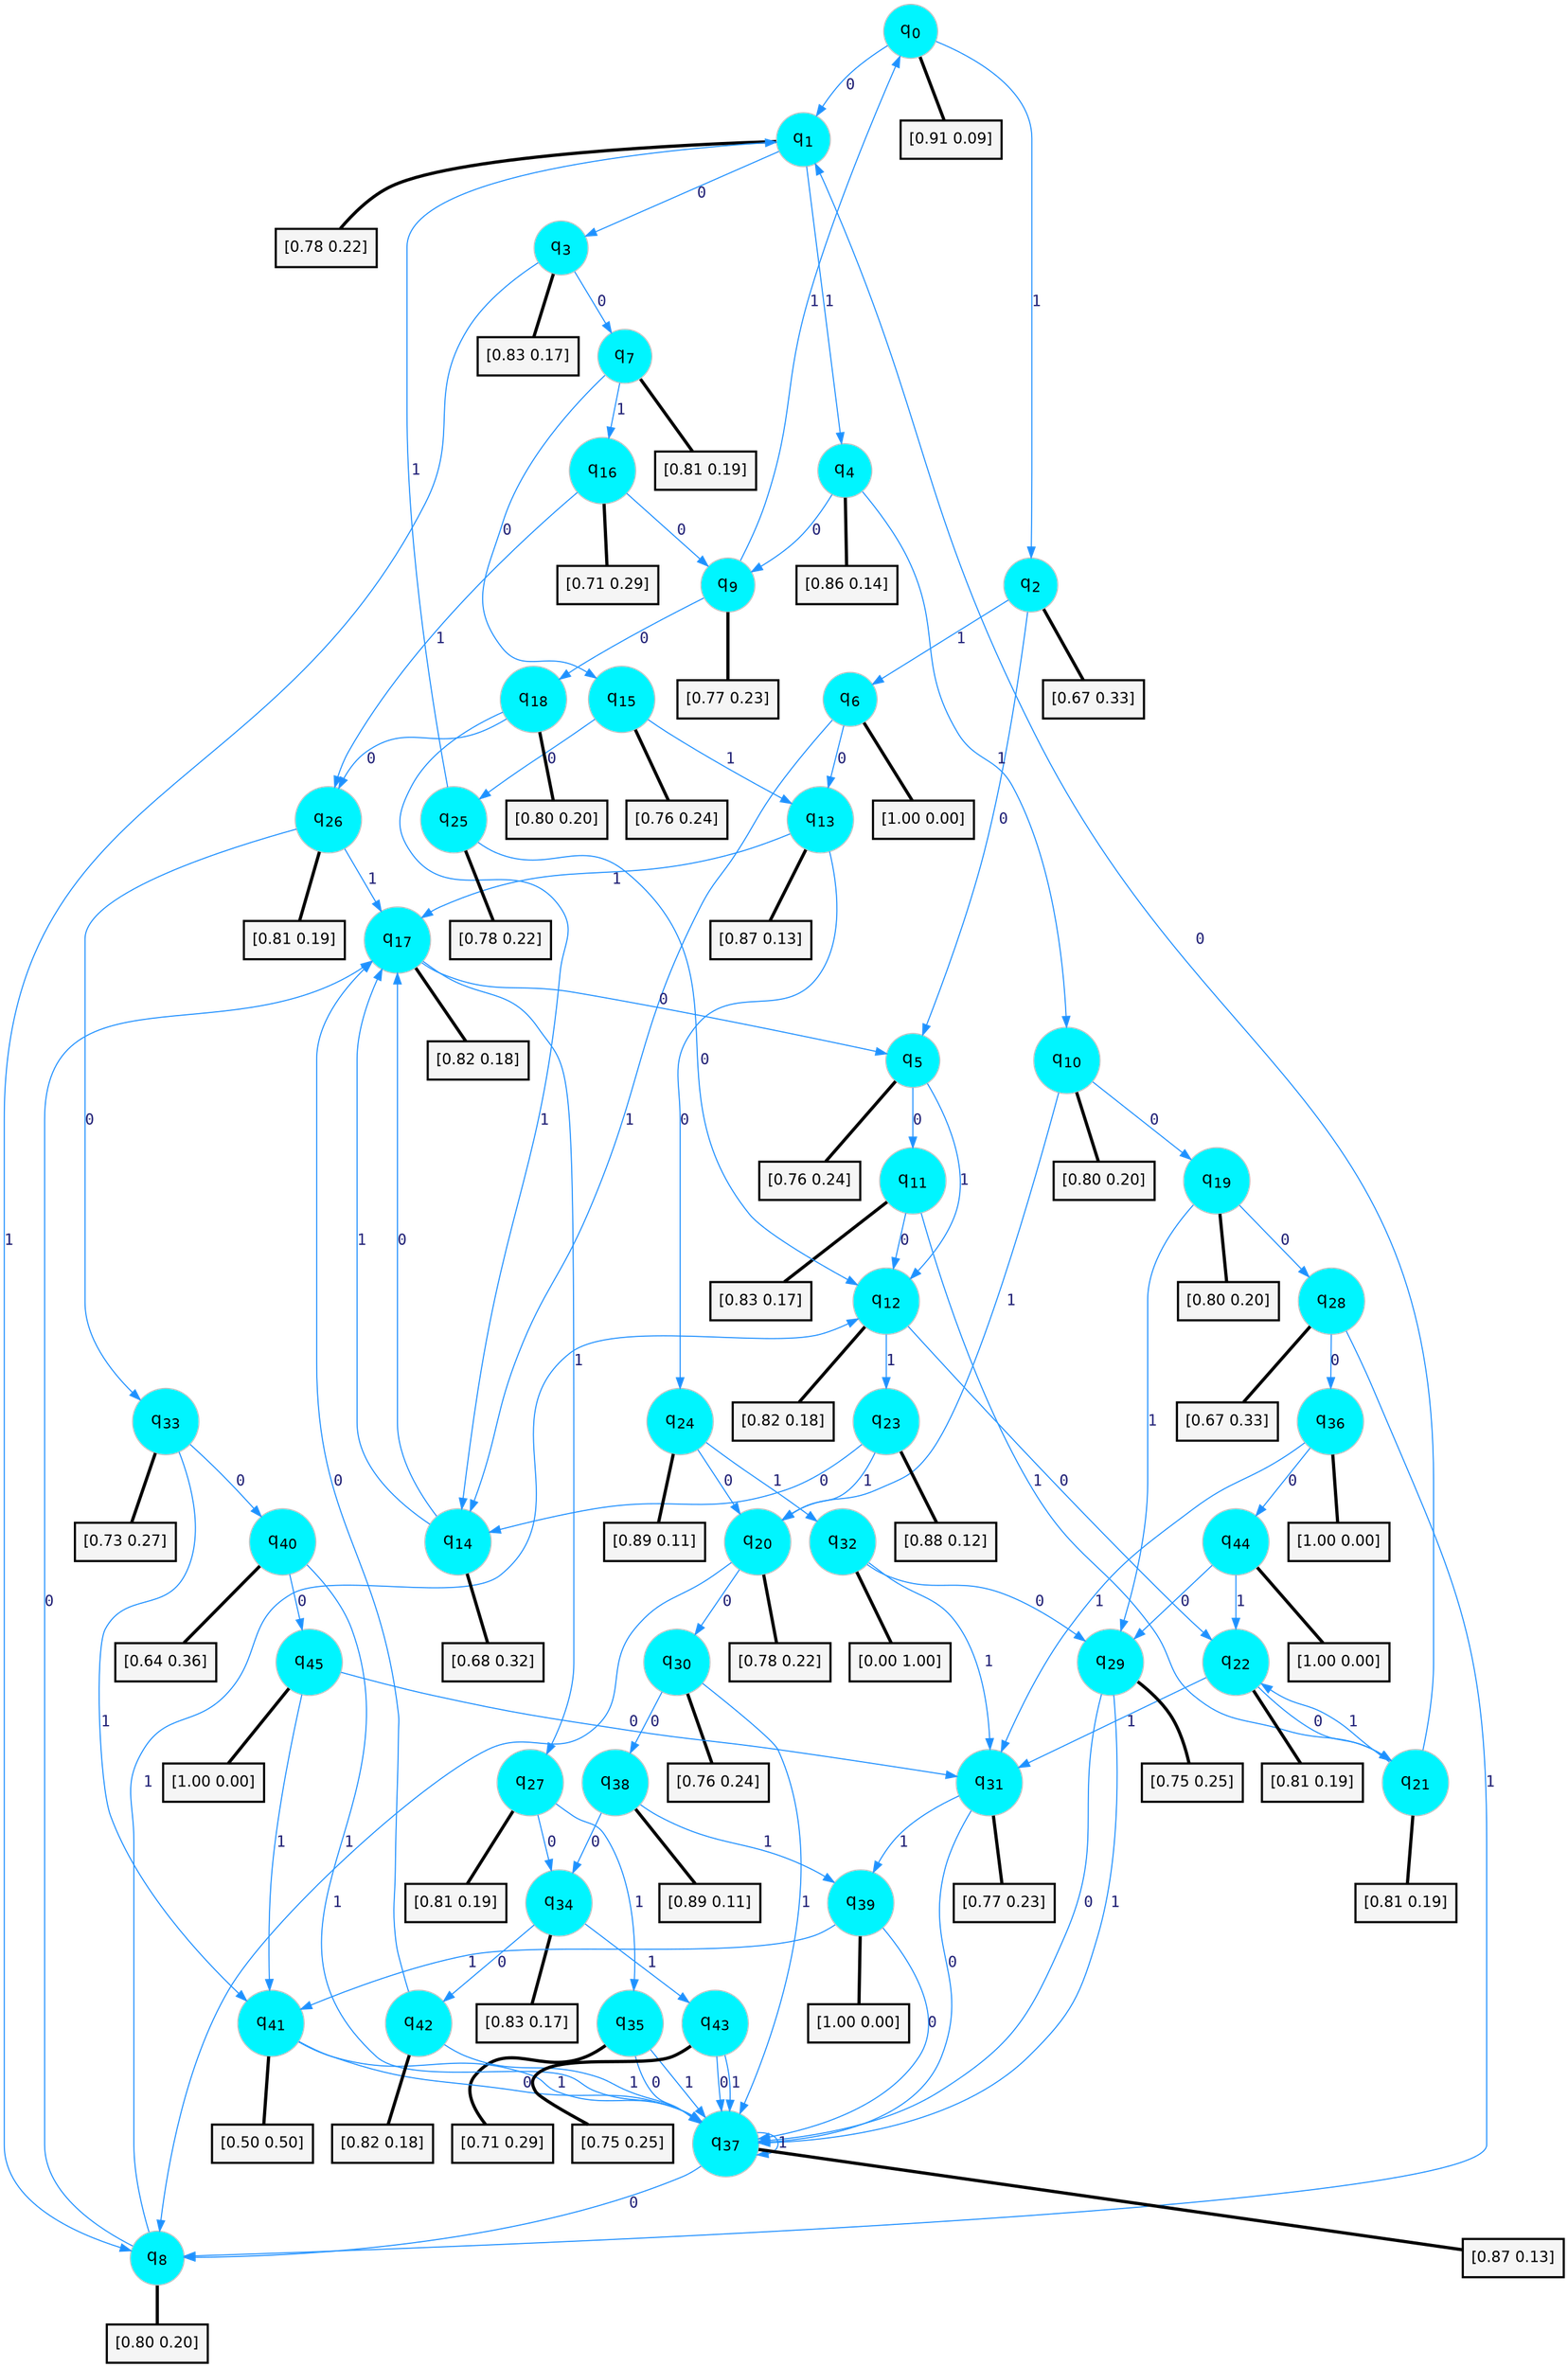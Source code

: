 digraph G {
graph [
bgcolor=transparent, dpi=300, rankdir=TD, size="40,25"];
node [
color=gray, fillcolor=turquoise1, fontcolor=black, fontname=Helvetica, fontsize=16, fontweight=bold, shape=circle, style=filled];
edge [
arrowsize=1, color=dodgerblue1, fontcolor=midnightblue, fontname=courier, fontweight=bold, penwidth=1, style=solid, weight=20];
0[label=<q<SUB>0</SUB>>];
1[label=<q<SUB>1</SUB>>];
2[label=<q<SUB>2</SUB>>];
3[label=<q<SUB>3</SUB>>];
4[label=<q<SUB>4</SUB>>];
5[label=<q<SUB>5</SUB>>];
6[label=<q<SUB>6</SUB>>];
7[label=<q<SUB>7</SUB>>];
8[label=<q<SUB>8</SUB>>];
9[label=<q<SUB>9</SUB>>];
10[label=<q<SUB>10</SUB>>];
11[label=<q<SUB>11</SUB>>];
12[label=<q<SUB>12</SUB>>];
13[label=<q<SUB>13</SUB>>];
14[label=<q<SUB>14</SUB>>];
15[label=<q<SUB>15</SUB>>];
16[label=<q<SUB>16</SUB>>];
17[label=<q<SUB>17</SUB>>];
18[label=<q<SUB>18</SUB>>];
19[label=<q<SUB>19</SUB>>];
20[label=<q<SUB>20</SUB>>];
21[label=<q<SUB>21</SUB>>];
22[label=<q<SUB>22</SUB>>];
23[label=<q<SUB>23</SUB>>];
24[label=<q<SUB>24</SUB>>];
25[label=<q<SUB>25</SUB>>];
26[label=<q<SUB>26</SUB>>];
27[label=<q<SUB>27</SUB>>];
28[label=<q<SUB>28</SUB>>];
29[label=<q<SUB>29</SUB>>];
30[label=<q<SUB>30</SUB>>];
31[label=<q<SUB>31</SUB>>];
32[label=<q<SUB>32</SUB>>];
33[label=<q<SUB>33</SUB>>];
34[label=<q<SUB>34</SUB>>];
35[label=<q<SUB>35</SUB>>];
36[label=<q<SUB>36</SUB>>];
37[label=<q<SUB>37</SUB>>];
38[label=<q<SUB>38</SUB>>];
39[label=<q<SUB>39</SUB>>];
40[label=<q<SUB>40</SUB>>];
41[label=<q<SUB>41</SUB>>];
42[label=<q<SUB>42</SUB>>];
43[label=<q<SUB>43</SUB>>];
44[label=<q<SUB>44</SUB>>];
45[label=<q<SUB>45</SUB>>];
46[label="[0.91 0.09]", shape=box,fontcolor=black, fontname=Helvetica, fontsize=14, penwidth=2, fillcolor=whitesmoke,color=black];
47[label="[0.78 0.22]", shape=box,fontcolor=black, fontname=Helvetica, fontsize=14, penwidth=2, fillcolor=whitesmoke,color=black];
48[label="[0.67 0.33]", shape=box,fontcolor=black, fontname=Helvetica, fontsize=14, penwidth=2, fillcolor=whitesmoke,color=black];
49[label="[0.83 0.17]", shape=box,fontcolor=black, fontname=Helvetica, fontsize=14, penwidth=2, fillcolor=whitesmoke,color=black];
50[label="[0.86 0.14]", shape=box,fontcolor=black, fontname=Helvetica, fontsize=14, penwidth=2, fillcolor=whitesmoke,color=black];
51[label="[0.76 0.24]", shape=box,fontcolor=black, fontname=Helvetica, fontsize=14, penwidth=2, fillcolor=whitesmoke,color=black];
52[label="[1.00 0.00]", shape=box,fontcolor=black, fontname=Helvetica, fontsize=14, penwidth=2, fillcolor=whitesmoke,color=black];
53[label="[0.81 0.19]", shape=box,fontcolor=black, fontname=Helvetica, fontsize=14, penwidth=2, fillcolor=whitesmoke,color=black];
54[label="[0.80 0.20]", shape=box,fontcolor=black, fontname=Helvetica, fontsize=14, penwidth=2, fillcolor=whitesmoke,color=black];
55[label="[0.77 0.23]", shape=box,fontcolor=black, fontname=Helvetica, fontsize=14, penwidth=2, fillcolor=whitesmoke,color=black];
56[label="[0.80 0.20]", shape=box,fontcolor=black, fontname=Helvetica, fontsize=14, penwidth=2, fillcolor=whitesmoke,color=black];
57[label="[0.83 0.17]", shape=box,fontcolor=black, fontname=Helvetica, fontsize=14, penwidth=2, fillcolor=whitesmoke,color=black];
58[label="[0.82 0.18]", shape=box,fontcolor=black, fontname=Helvetica, fontsize=14, penwidth=2, fillcolor=whitesmoke,color=black];
59[label="[0.87 0.13]", shape=box,fontcolor=black, fontname=Helvetica, fontsize=14, penwidth=2, fillcolor=whitesmoke,color=black];
60[label="[0.68 0.32]", shape=box,fontcolor=black, fontname=Helvetica, fontsize=14, penwidth=2, fillcolor=whitesmoke,color=black];
61[label="[0.76 0.24]", shape=box,fontcolor=black, fontname=Helvetica, fontsize=14, penwidth=2, fillcolor=whitesmoke,color=black];
62[label="[0.71 0.29]", shape=box,fontcolor=black, fontname=Helvetica, fontsize=14, penwidth=2, fillcolor=whitesmoke,color=black];
63[label="[0.82 0.18]", shape=box,fontcolor=black, fontname=Helvetica, fontsize=14, penwidth=2, fillcolor=whitesmoke,color=black];
64[label="[0.80 0.20]", shape=box,fontcolor=black, fontname=Helvetica, fontsize=14, penwidth=2, fillcolor=whitesmoke,color=black];
65[label="[0.80 0.20]", shape=box,fontcolor=black, fontname=Helvetica, fontsize=14, penwidth=2, fillcolor=whitesmoke,color=black];
66[label="[0.78 0.22]", shape=box,fontcolor=black, fontname=Helvetica, fontsize=14, penwidth=2, fillcolor=whitesmoke,color=black];
67[label="[0.81 0.19]", shape=box,fontcolor=black, fontname=Helvetica, fontsize=14, penwidth=2, fillcolor=whitesmoke,color=black];
68[label="[0.81 0.19]", shape=box,fontcolor=black, fontname=Helvetica, fontsize=14, penwidth=2, fillcolor=whitesmoke,color=black];
69[label="[0.88 0.12]", shape=box,fontcolor=black, fontname=Helvetica, fontsize=14, penwidth=2, fillcolor=whitesmoke,color=black];
70[label="[0.89 0.11]", shape=box,fontcolor=black, fontname=Helvetica, fontsize=14, penwidth=2, fillcolor=whitesmoke,color=black];
71[label="[0.78 0.22]", shape=box,fontcolor=black, fontname=Helvetica, fontsize=14, penwidth=2, fillcolor=whitesmoke,color=black];
72[label="[0.81 0.19]", shape=box,fontcolor=black, fontname=Helvetica, fontsize=14, penwidth=2, fillcolor=whitesmoke,color=black];
73[label="[0.81 0.19]", shape=box,fontcolor=black, fontname=Helvetica, fontsize=14, penwidth=2, fillcolor=whitesmoke,color=black];
74[label="[0.67 0.33]", shape=box,fontcolor=black, fontname=Helvetica, fontsize=14, penwidth=2, fillcolor=whitesmoke,color=black];
75[label="[0.75 0.25]", shape=box,fontcolor=black, fontname=Helvetica, fontsize=14, penwidth=2, fillcolor=whitesmoke,color=black];
76[label="[0.76 0.24]", shape=box,fontcolor=black, fontname=Helvetica, fontsize=14, penwidth=2, fillcolor=whitesmoke,color=black];
77[label="[0.77 0.23]", shape=box,fontcolor=black, fontname=Helvetica, fontsize=14, penwidth=2, fillcolor=whitesmoke,color=black];
78[label="[0.00 1.00]", shape=box,fontcolor=black, fontname=Helvetica, fontsize=14, penwidth=2, fillcolor=whitesmoke,color=black];
79[label="[0.73 0.27]", shape=box,fontcolor=black, fontname=Helvetica, fontsize=14, penwidth=2, fillcolor=whitesmoke,color=black];
80[label="[0.83 0.17]", shape=box,fontcolor=black, fontname=Helvetica, fontsize=14, penwidth=2, fillcolor=whitesmoke,color=black];
81[label="[0.71 0.29]", shape=box,fontcolor=black, fontname=Helvetica, fontsize=14, penwidth=2, fillcolor=whitesmoke,color=black];
82[label="[1.00 0.00]", shape=box,fontcolor=black, fontname=Helvetica, fontsize=14, penwidth=2, fillcolor=whitesmoke,color=black];
83[label="[0.87 0.13]", shape=box,fontcolor=black, fontname=Helvetica, fontsize=14, penwidth=2, fillcolor=whitesmoke,color=black];
84[label="[0.89 0.11]", shape=box,fontcolor=black, fontname=Helvetica, fontsize=14, penwidth=2, fillcolor=whitesmoke,color=black];
85[label="[1.00 0.00]", shape=box,fontcolor=black, fontname=Helvetica, fontsize=14, penwidth=2, fillcolor=whitesmoke,color=black];
86[label="[0.64 0.36]", shape=box,fontcolor=black, fontname=Helvetica, fontsize=14, penwidth=2, fillcolor=whitesmoke,color=black];
87[label="[0.50 0.50]", shape=box,fontcolor=black, fontname=Helvetica, fontsize=14, penwidth=2, fillcolor=whitesmoke,color=black];
88[label="[0.82 0.18]", shape=box,fontcolor=black, fontname=Helvetica, fontsize=14, penwidth=2, fillcolor=whitesmoke,color=black];
89[label="[0.75 0.25]", shape=box,fontcolor=black, fontname=Helvetica, fontsize=14, penwidth=2, fillcolor=whitesmoke,color=black];
90[label="[1.00 0.00]", shape=box,fontcolor=black, fontname=Helvetica, fontsize=14, penwidth=2, fillcolor=whitesmoke,color=black];
91[label="[1.00 0.00]", shape=box,fontcolor=black, fontname=Helvetica, fontsize=14, penwidth=2, fillcolor=whitesmoke,color=black];
0->1 [label=0];
0->2 [label=1];
0->46 [arrowhead=none, penwidth=3,color=black];
1->3 [label=0];
1->4 [label=1];
1->47 [arrowhead=none, penwidth=3,color=black];
2->5 [label=0];
2->6 [label=1];
2->48 [arrowhead=none, penwidth=3,color=black];
3->7 [label=0];
3->8 [label=1];
3->49 [arrowhead=none, penwidth=3,color=black];
4->9 [label=0];
4->10 [label=1];
4->50 [arrowhead=none, penwidth=3,color=black];
5->11 [label=0];
5->12 [label=1];
5->51 [arrowhead=none, penwidth=3,color=black];
6->13 [label=0];
6->14 [label=1];
6->52 [arrowhead=none, penwidth=3,color=black];
7->15 [label=0];
7->16 [label=1];
7->53 [arrowhead=none, penwidth=3,color=black];
8->17 [label=0];
8->12 [label=1];
8->54 [arrowhead=none, penwidth=3,color=black];
9->18 [label=0];
9->0 [label=1];
9->55 [arrowhead=none, penwidth=3,color=black];
10->19 [label=0];
10->20 [label=1];
10->56 [arrowhead=none, penwidth=3,color=black];
11->12 [label=0];
11->21 [label=1];
11->57 [arrowhead=none, penwidth=3,color=black];
12->22 [label=0];
12->23 [label=1];
12->58 [arrowhead=none, penwidth=3,color=black];
13->24 [label=0];
13->17 [label=1];
13->59 [arrowhead=none, penwidth=3,color=black];
14->17 [label=0];
14->17 [label=1];
14->60 [arrowhead=none, penwidth=3,color=black];
15->25 [label=0];
15->13 [label=1];
15->61 [arrowhead=none, penwidth=3,color=black];
16->9 [label=0];
16->26 [label=1];
16->62 [arrowhead=none, penwidth=3,color=black];
17->5 [label=0];
17->27 [label=1];
17->63 [arrowhead=none, penwidth=3,color=black];
18->26 [label=0];
18->14 [label=1];
18->64 [arrowhead=none, penwidth=3,color=black];
19->28 [label=0];
19->29 [label=1];
19->65 [arrowhead=none, penwidth=3,color=black];
20->30 [label=0];
20->8 [label=1];
20->66 [arrowhead=none, penwidth=3,color=black];
21->1 [label=0];
21->22 [label=1];
21->67 [arrowhead=none, penwidth=3,color=black];
22->21 [label=0];
22->31 [label=1];
22->68 [arrowhead=none, penwidth=3,color=black];
23->14 [label=0];
23->20 [label=1];
23->69 [arrowhead=none, penwidth=3,color=black];
24->20 [label=0];
24->32 [label=1];
24->70 [arrowhead=none, penwidth=3,color=black];
25->12 [label=0];
25->1 [label=1];
25->71 [arrowhead=none, penwidth=3,color=black];
26->33 [label=0];
26->17 [label=1];
26->72 [arrowhead=none, penwidth=3,color=black];
27->34 [label=0];
27->35 [label=1];
27->73 [arrowhead=none, penwidth=3,color=black];
28->36 [label=0];
28->8 [label=1];
28->74 [arrowhead=none, penwidth=3,color=black];
29->37 [label=0];
29->37 [label=1];
29->75 [arrowhead=none, penwidth=3,color=black];
30->38 [label=0];
30->37 [label=1];
30->76 [arrowhead=none, penwidth=3,color=black];
31->37 [label=0];
31->39 [label=1];
31->77 [arrowhead=none, penwidth=3,color=black];
32->29 [label=0];
32->31 [label=1];
32->78 [arrowhead=none, penwidth=3,color=black];
33->40 [label=0];
33->41 [label=1];
33->79 [arrowhead=none, penwidth=3,color=black];
34->42 [label=0];
34->43 [label=1];
34->80 [arrowhead=none, penwidth=3,color=black];
35->37 [label=0];
35->37 [label=1];
35->81 [arrowhead=none, penwidth=3,color=black];
36->44 [label=0];
36->31 [label=1];
36->82 [arrowhead=none, penwidth=3,color=black];
37->8 [label=0];
37->37 [label=1];
37->83 [arrowhead=none, penwidth=3,color=black];
38->34 [label=0];
38->39 [label=1];
38->84 [arrowhead=none, penwidth=3,color=black];
39->37 [label=0];
39->41 [label=1];
39->85 [arrowhead=none, penwidth=3,color=black];
40->45 [label=0];
40->37 [label=1];
40->86 [arrowhead=none, penwidth=3,color=black];
41->37 [label=0];
41->37 [label=1];
41->87 [arrowhead=none, penwidth=3,color=black];
42->17 [label=0];
42->37 [label=1];
42->88 [arrowhead=none, penwidth=3,color=black];
43->37 [label=0];
43->37 [label=1];
43->89 [arrowhead=none, penwidth=3,color=black];
44->29 [label=0];
44->22 [label=1];
44->90 [arrowhead=none, penwidth=3,color=black];
45->31 [label=0];
45->41 [label=1];
45->91 [arrowhead=none, penwidth=3,color=black];
}
